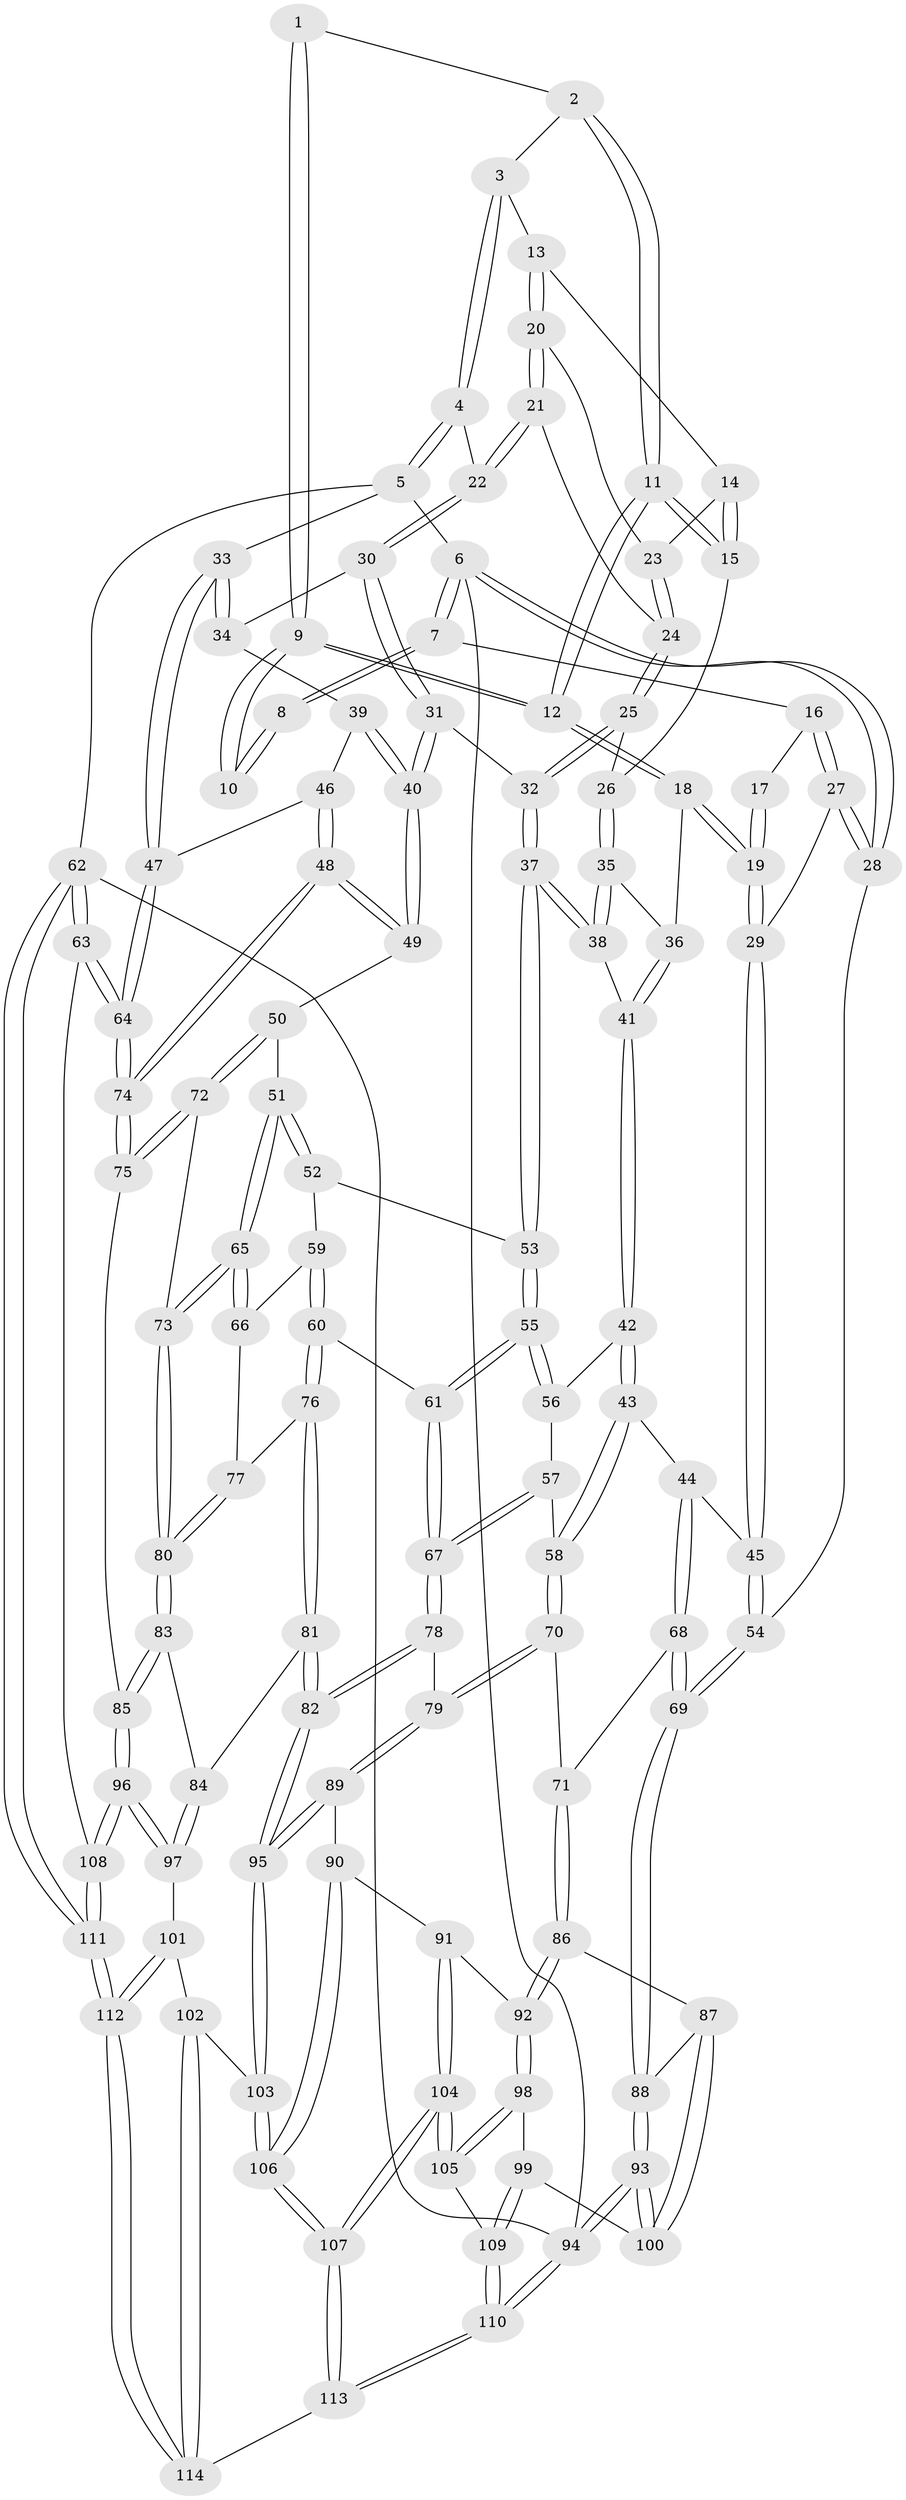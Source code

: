 // Generated by graph-tools (version 1.1) at 2025/11/02/27/25 16:11:54]
// undirected, 114 vertices, 282 edges
graph export_dot {
graph [start="1"]
  node [color=gray90,style=filled];
  1 [pos="+0.5641212942585351+0"];
  2 [pos="+0.5700452851879492+0"];
  3 [pos="+0.5878982429112716+0"];
  4 [pos="+1+0"];
  5 [pos="+1+0"];
  6 [pos="+0+0"];
  7 [pos="+0+0"];
  8 [pos="+0.3488792770597254+0"];
  9 [pos="+0.39428772021064434+0.08675460552898055"];
  10 [pos="+0.37014165690669504+0.05979754125357962"];
  11 [pos="+0.43674992463713486+0.14766014456103646"];
  12 [pos="+0.41717541394366636+0.15735143165677104"];
  13 [pos="+0.6191519815825833+0"];
  14 [pos="+0.5997796967496143+0.059306535653265983"];
  15 [pos="+0.5719367785852763+0.10473210493884716"];
  16 [pos="+0.10339235793170495+0"];
  17 [pos="+0.30894489146358783+0.04528131265413855"];
  18 [pos="+0.4145187147170259+0.16275956000851924"];
  19 [pos="+0.2941848446370648+0.21253250832559925"];
  20 [pos="+0.7989456921837812+0.10161994623515178"];
  21 [pos="+0.8161075126204567+0.11044056433424516"];
  22 [pos="+0.8181947973460227+0.11062251711460698"];
  23 [pos="+0.6671800074473864+0.1206084246379907"];
  24 [pos="+0.7017176578050623+0.17422728662155557"];
  25 [pos="+0.6821692158300903+0.20844999275205742"];
  26 [pos="+0.6021180864049512+0.18812209513261854"];
  27 [pos="+0.14578563389672294+0.10641976204468491"];
  28 [pos="+0+0.3876418361216401"];
  29 [pos="+0.23762333492383747+0.24025147939017247"];
  30 [pos="+0.851351229157633+0.21368568792136497"];
  31 [pos="+0.7584455909129254+0.29693013801040896"];
  32 [pos="+0.7182562111693145+0.29824348205399653"];
  33 [pos="+1+0"];
  34 [pos="+0.8635024473677638+0.21907583926028007"];
  35 [pos="+0.5745397032142106+0.24127174823719888"];
  36 [pos="+0.469552371263052+0.24577652805815398"];
  37 [pos="+0.6373045901218612+0.3620974425582537"];
  38 [pos="+0.628930795101796+0.35526732241707704"];
  39 [pos="+0.9308528999878464+0.27824789838598735"];
  40 [pos="+0.842443582630884+0.41833977734345357"];
  41 [pos="+0.4688304160987918+0.32299739653208676"];
  42 [pos="+0.41890961244977815+0.3901649137193407"];
  43 [pos="+0.3137204561121719+0.4028529603106166"];
  44 [pos="+0.2635759533917791+0.38730202166538535"];
  45 [pos="+0.2232502376359572+0.33697755067021573"];
  46 [pos="+0.9327448594628496+0.27867416802977524"];
  47 [pos="+1+0.2352933103519669"];
  48 [pos="+0.9852067172070165+0.47766546190777703"];
  49 [pos="+0.8447415561395073+0.4350094680829417"];
  50 [pos="+0.8166203532701488+0.4598756103082264"];
  51 [pos="+0.7731384297273697+0.4643019024946002"];
  52 [pos="+0.7342832530394244+0.4612866481854696"];
  53 [pos="+0.6367673984866874+0.37272162407281717"];
  54 [pos="+0+0.4350087751385059"];
  55 [pos="+0.5547778875544442+0.4901835025414077"];
  56 [pos="+0.45138421958744274+0.4191674908802766"];
  57 [pos="+0.42705354284247743+0.5160971627075713"];
  58 [pos="+0.3646073088550632+0.508206310320471"];
  59 [pos="+0.7225967019142949+0.47854524347651956"];
  60 [pos="+0.5746631240255542+0.5228820586244618"];
  61 [pos="+0.5559431609708969+0.5065495977326439"];
  62 [pos="+1+1"];
  63 [pos="+1+0.8108606143696917"];
  64 [pos="+1+0.5963346338588548"];
  65 [pos="+0.7407578579777613+0.5703847163514857"];
  66 [pos="+0.7056318868123432+0.5204075401640228"];
  67 [pos="+0.49342079272891154+0.5610504966715297"];
  68 [pos="+0.21677618880526006+0.5618669893159719"];
  69 [pos="+0+0.4640985896417986"];
  70 [pos="+0.37295371738569455+0.6077319690125621"];
  71 [pos="+0.22299663619840096+0.59729945857401"];
  72 [pos="+0.8212396113134729+0.5817102171817176"];
  73 [pos="+0.7526083501684694+0.6137667938138855"];
  74 [pos="+1+0.5920813423040391"];
  75 [pos="+0.9498570365712115+0.6438737865446704"];
  76 [pos="+0.6012397709805593+0.5519857115834019"];
  77 [pos="+0.6749349014757557+0.5387250156355935"];
  78 [pos="+0.44509368916106495+0.6360335655635371"];
  79 [pos="+0.41124054324616177+0.640116444648554"];
  80 [pos="+0.745333569705355+0.6222011197404421"];
  81 [pos="+0.6374338998383777+0.652124450901948"];
  82 [pos="+0.5487829800397023+0.7286524710300056"];
  83 [pos="+0.7319515026314345+0.6435663825630209"];
  84 [pos="+0.6407858882355632+0.6527126923790253"];
  85 [pos="+0.810846670115952+0.7717847804903243"];
  86 [pos="+0.20818025360937728+0.6319506962027489"];
  87 [pos="+0.08187151444156036+0.6600103847802088"];
  88 [pos="+0+0.56275018744956"];
  89 [pos="+0.3663188545850918+0.7169252168154318"];
  90 [pos="+0.3426464411975193+0.7426044557902665"];
  91 [pos="+0.29627810721190767+0.7433359682242335"];
  92 [pos="+0.23982181128860341+0.7250651587159014"];
  93 [pos="+0+1"];
  94 [pos="+0+1"];
  95 [pos="+0.5464336093437341+0.8180577726721981"];
  96 [pos="+0.8023726684780321+0.8099222211296754"];
  97 [pos="+0.7157595401505741+0.8155723021861441"];
  98 [pos="+0.2182782201382604+0.7499313637517375"];
  99 [pos="+0.1419507723921483+0.8124019455253493"];
  100 [pos="+0.12148581206481082+0.8135046437305519"];
  101 [pos="+0.6438222640930638+0.8412772467914017"];
  102 [pos="+0.5609691781695043+0.8326729853354078"];
  103 [pos="+0.5472057363333862+0.8256005228597475"];
  104 [pos="+0.27753892945174524+0.8833683876671232"];
  105 [pos="+0.27244218785808005+0.8823572445650965"];
  106 [pos="+0.420961694696199+0.9049232673020409"];
  107 [pos="+0.3897834770582615+0.9579623592862141"];
  108 [pos="+0.8126691322111926+0.8266593378581286"];
  109 [pos="+0.2125729039635758+0.8826202435115292"];
  110 [pos="+0+1"];
  111 [pos="+0.8852850657158561+1"];
  112 [pos="+0.7882315086677933+1"];
  113 [pos="+0.3734038621930212+1"];
  114 [pos="+0.6526855653473932+1"];
  1 -- 2;
  1 -- 9;
  1 -- 9;
  2 -- 3;
  2 -- 11;
  2 -- 11;
  3 -- 4;
  3 -- 4;
  3 -- 13;
  4 -- 5;
  4 -- 5;
  4 -- 22;
  5 -- 6;
  5 -- 33;
  5 -- 62;
  6 -- 7;
  6 -- 7;
  6 -- 28;
  6 -- 28;
  6 -- 94;
  7 -- 8;
  7 -- 8;
  7 -- 16;
  8 -- 10;
  8 -- 10;
  9 -- 10;
  9 -- 10;
  9 -- 12;
  9 -- 12;
  11 -- 12;
  11 -- 12;
  11 -- 15;
  11 -- 15;
  12 -- 18;
  12 -- 18;
  13 -- 14;
  13 -- 20;
  13 -- 20;
  14 -- 15;
  14 -- 15;
  14 -- 23;
  15 -- 26;
  16 -- 17;
  16 -- 27;
  16 -- 27;
  17 -- 19;
  17 -- 19;
  18 -- 19;
  18 -- 19;
  18 -- 36;
  19 -- 29;
  19 -- 29;
  20 -- 21;
  20 -- 21;
  20 -- 23;
  21 -- 22;
  21 -- 22;
  21 -- 24;
  22 -- 30;
  22 -- 30;
  23 -- 24;
  23 -- 24;
  24 -- 25;
  24 -- 25;
  25 -- 26;
  25 -- 32;
  25 -- 32;
  26 -- 35;
  26 -- 35;
  27 -- 28;
  27 -- 28;
  27 -- 29;
  28 -- 54;
  29 -- 45;
  29 -- 45;
  30 -- 31;
  30 -- 31;
  30 -- 34;
  31 -- 32;
  31 -- 40;
  31 -- 40;
  32 -- 37;
  32 -- 37;
  33 -- 34;
  33 -- 34;
  33 -- 47;
  33 -- 47;
  34 -- 39;
  35 -- 36;
  35 -- 38;
  35 -- 38;
  36 -- 41;
  36 -- 41;
  37 -- 38;
  37 -- 38;
  37 -- 53;
  37 -- 53;
  38 -- 41;
  39 -- 40;
  39 -- 40;
  39 -- 46;
  40 -- 49;
  40 -- 49;
  41 -- 42;
  41 -- 42;
  42 -- 43;
  42 -- 43;
  42 -- 56;
  43 -- 44;
  43 -- 58;
  43 -- 58;
  44 -- 45;
  44 -- 68;
  44 -- 68;
  45 -- 54;
  45 -- 54;
  46 -- 47;
  46 -- 48;
  46 -- 48;
  47 -- 64;
  47 -- 64;
  48 -- 49;
  48 -- 49;
  48 -- 74;
  48 -- 74;
  49 -- 50;
  50 -- 51;
  50 -- 72;
  50 -- 72;
  51 -- 52;
  51 -- 52;
  51 -- 65;
  51 -- 65;
  52 -- 53;
  52 -- 59;
  53 -- 55;
  53 -- 55;
  54 -- 69;
  54 -- 69;
  55 -- 56;
  55 -- 56;
  55 -- 61;
  55 -- 61;
  56 -- 57;
  57 -- 58;
  57 -- 67;
  57 -- 67;
  58 -- 70;
  58 -- 70;
  59 -- 60;
  59 -- 60;
  59 -- 66;
  60 -- 61;
  60 -- 76;
  60 -- 76;
  61 -- 67;
  61 -- 67;
  62 -- 63;
  62 -- 63;
  62 -- 111;
  62 -- 111;
  62 -- 94;
  63 -- 64;
  63 -- 64;
  63 -- 108;
  64 -- 74;
  64 -- 74;
  65 -- 66;
  65 -- 66;
  65 -- 73;
  65 -- 73;
  66 -- 77;
  67 -- 78;
  67 -- 78;
  68 -- 69;
  68 -- 69;
  68 -- 71;
  69 -- 88;
  69 -- 88;
  70 -- 71;
  70 -- 79;
  70 -- 79;
  71 -- 86;
  71 -- 86;
  72 -- 73;
  72 -- 75;
  72 -- 75;
  73 -- 80;
  73 -- 80;
  74 -- 75;
  74 -- 75;
  75 -- 85;
  76 -- 77;
  76 -- 81;
  76 -- 81;
  77 -- 80;
  77 -- 80;
  78 -- 79;
  78 -- 82;
  78 -- 82;
  79 -- 89;
  79 -- 89;
  80 -- 83;
  80 -- 83;
  81 -- 82;
  81 -- 82;
  81 -- 84;
  82 -- 95;
  82 -- 95;
  83 -- 84;
  83 -- 85;
  83 -- 85;
  84 -- 97;
  84 -- 97;
  85 -- 96;
  85 -- 96;
  86 -- 87;
  86 -- 92;
  86 -- 92;
  87 -- 88;
  87 -- 100;
  87 -- 100;
  88 -- 93;
  88 -- 93;
  89 -- 90;
  89 -- 95;
  89 -- 95;
  90 -- 91;
  90 -- 106;
  90 -- 106;
  91 -- 92;
  91 -- 104;
  91 -- 104;
  92 -- 98;
  92 -- 98;
  93 -- 94;
  93 -- 94;
  93 -- 100;
  93 -- 100;
  94 -- 110;
  94 -- 110;
  95 -- 103;
  95 -- 103;
  96 -- 97;
  96 -- 97;
  96 -- 108;
  96 -- 108;
  97 -- 101;
  98 -- 99;
  98 -- 105;
  98 -- 105;
  99 -- 100;
  99 -- 109;
  99 -- 109;
  101 -- 102;
  101 -- 112;
  101 -- 112;
  102 -- 103;
  102 -- 114;
  102 -- 114;
  103 -- 106;
  103 -- 106;
  104 -- 105;
  104 -- 105;
  104 -- 107;
  104 -- 107;
  105 -- 109;
  106 -- 107;
  106 -- 107;
  107 -- 113;
  107 -- 113;
  108 -- 111;
  108 -- 111;
  109 -- 110;
  109 -- 110;
  110 -- 113;
  110 -- 113;
  111 -- 112;
  111 -- 112;
  112 -- 114;
  112 -- 114;
  113 -- 114;
}
